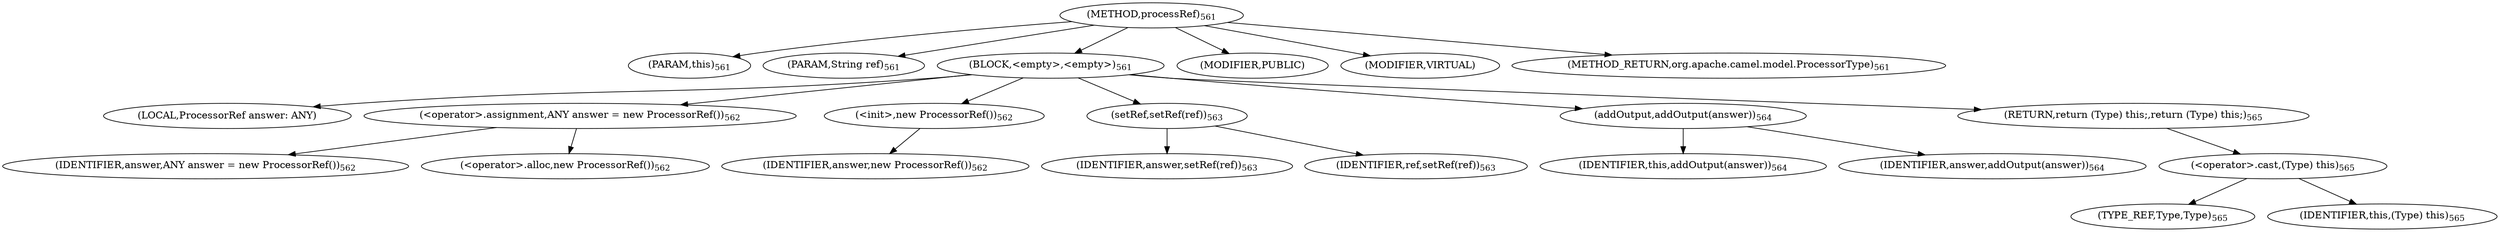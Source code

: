 digraph "processRef" {  
"1133" [label = <(METHOD,processRef)<SUB>561</SUB>> ]
"148" [label = <(PARAM,this)<SUB>561</SUB>> ]
"1134" [label = <(PARAM,String ref)<SUB>561</SUB>> ]
"1135" [label = <(BLOCK,&lt;empty&gt;,&lt;empty&gt;)<SUB>561</SUB>> ]
"146" [label = <(LOCAL,ProcessorRef answer: ANY)> ]
"1136" [label = <(&lt;operator&gt;.assignment,ANY answer = new ProcessorRef())<SUB>562</SUB>> ]
"1137" [label = <(IDENTIFIER,answer,ANY answer = new ProcessorRef())<SUB>562</SUB>> ]
"1138" [label = <(&lt;operator&gt;.alloc,new ProcessorRef())<SUB>562</SUB>> ]
"1139" [label = <(&lt;init&gt;,new ProcessorRef())<SUB>562</SUB>> ]
"145" [label = <(IDENTIFIER,answer,new ProcessorRef())<SUB>562</SUB>> ]
"1140" [label = <(setRef,setRef(ref))<SUB>563</SUB>> ]
"1141" [label = <(IDENTIFIER,answer,setRef(ref))<SUB>563</SUB>> ]
"1142" [label = <(IDENTIFIER,ref,setRef(ref))<SUB>563</SUB>> ]
"1143" [label = <(addOutput,addOutput(answer))<SUB>564</SUB>> ]
"147" [label = <(IDENTIFIER,this,addOutput(answer))<SUB>564</SUB>> ]
"1144" [label = <(IDENTIFIER,answer,addOutput(answer))<SUB>564</SUB>> ]
"1145" [label = <(RETURN,return (Type) this;,return (Type) this;)<SUB>565</SUB>> ]
"1146" [label = <(&lt;operator&gt;.cast,(Type) this)<SUB>565</SUB>> ]
"1147" [label = <(TYPE_REF,Type,Type)<SUB>565</SUB>> ]
"149" [label = <(IDENTIFIER,this,(Type) this)<SUB>565</SUB>> ]
"1148" [label = <(MODIFIER,PUBLIC)> ]
"1149" [label = <(MODIFIER,VIRTUAL)> ]
"1150" [label = <(METHOD_RETURN,org.apache.camel.model.ProcessorType)<SUB>561</SUB>> ]
  "1133" -> "148" 
  "1133" -> "1134" 
  "1133" -> "1135" 
  "1133" -> "1148" 
  "1133" -> "1149" 
  "1133" -> "1150" 
  "1135" -> "146" 
  "1135" -> "1136" 
  "1135" -> "1139" 
  "1135" -> "1140" 
  "1135" -> "1143" 
  "1135" -> "1145" 
  "1136" -> "1137" 
  "1136" -> "1138" 
  "1139" -> "145" 
  "1140" -> "1141" 
  "1140" -> "1142" 
  "1143" -> "147" 
  "1143" -> "1144" 
  "1145" -> "1146" 
  "1146" -> "1147" 
  "1146" -> "149" 
}
